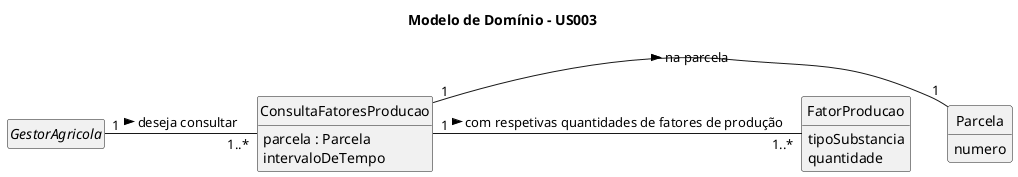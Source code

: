 @startuml
skinparam monochrome true
skinparam packageStyle rectangle
skinparam shadowing false

'direção da esquerda para a direita

skinparam classAttributeIconSize 0
hide circles
hide methods
hide empty members

title Modelo de Domínio - US003
abstract class GestorAgricola {
}

class ConsultaFatoresProducao {
    parcela : Parcela
    intervaloDeTempo
}

class Parcela {
    numero
}

class FatorProducao {
    tipoSubstancia
    quantidade
}

GestorAgricola "1" -right- "1..*" ConsultaFatoresProducao : deseja consultar >
ConsultaFatoresProducao "1" -right- "1" Parcela : na parcela >
ConsultaFatoresProducao "1" -right- "1..*" FatorProducao : com respetivas quantidades de fatores de produção >

@enduml

